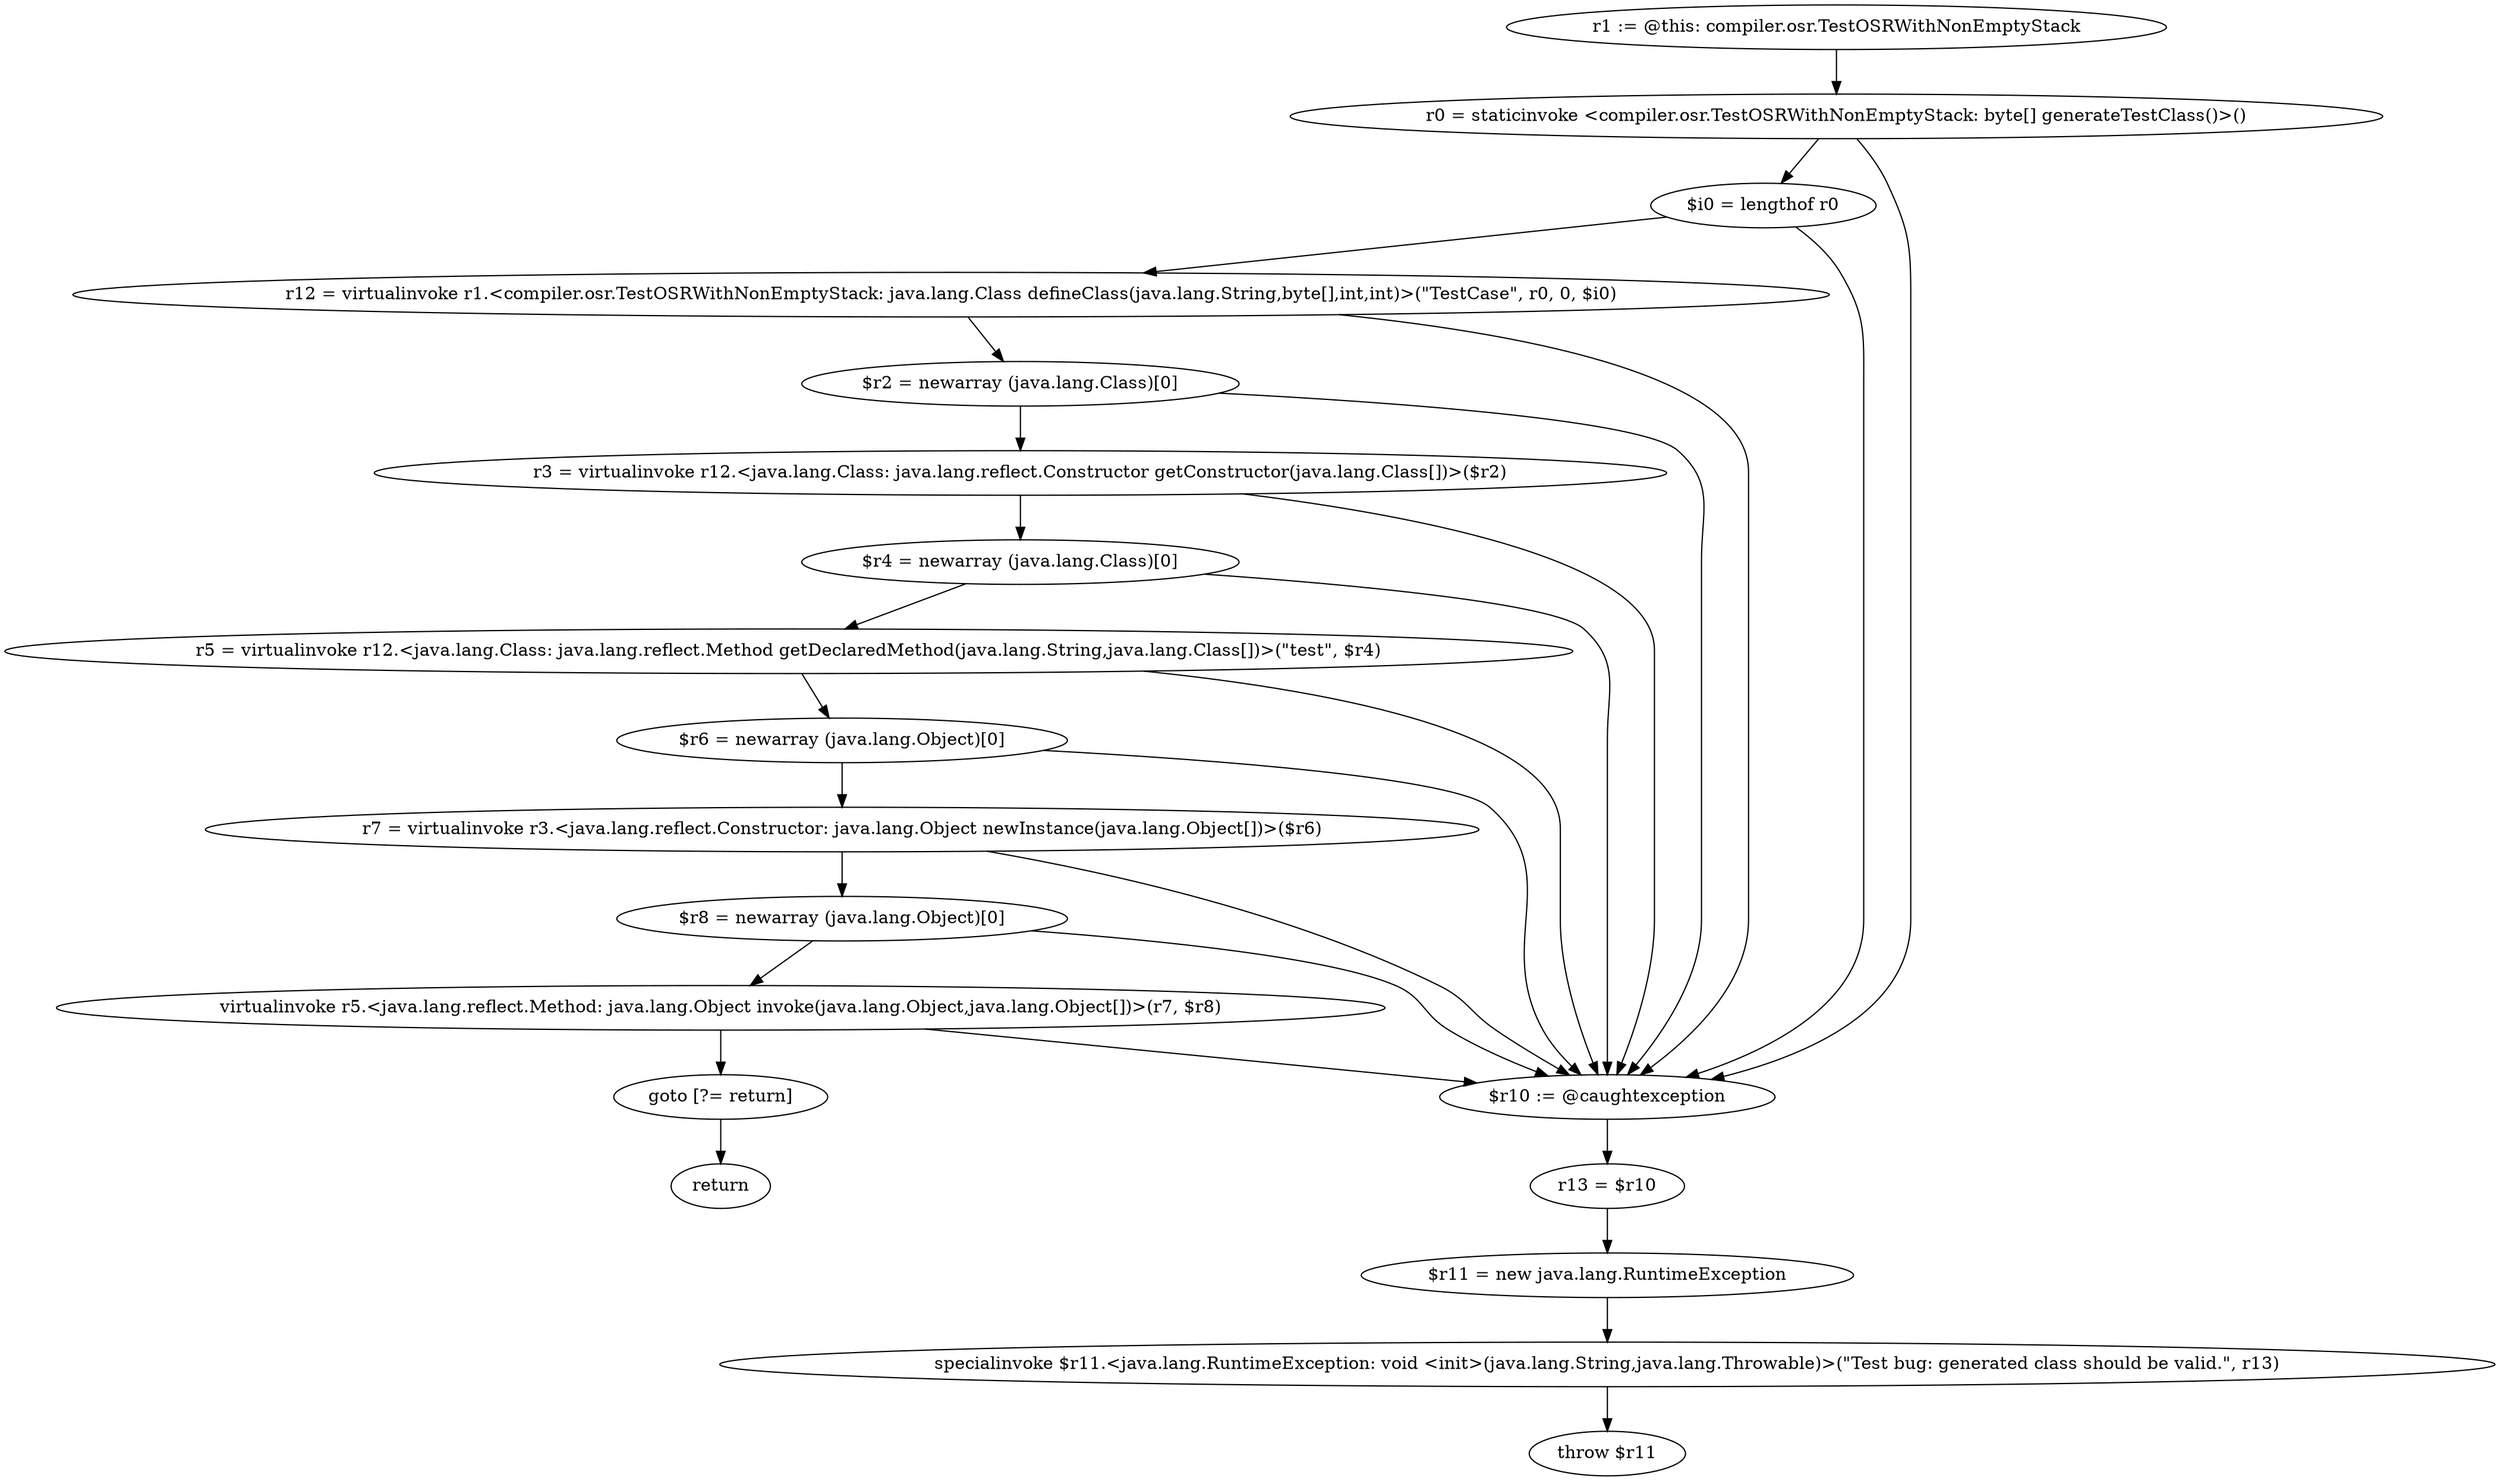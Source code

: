 digraph "unitGraph" {
    "r1 := @this: compiler.osr.TestOSRWithNonEmptyStack"
    "r0 = staticinvoke <compiler.osr.TestOSRWithNonEmptyStack: byte[] generateTestClass()>()"
    "$i0 = lengthof r0"
    "r12 = virtualinvoke r1.<compiler.osr.TestOSRWithNonEmptyStack: java.lang.Class defineClass(java.lang.String,byte[],int,int)>(\"TestCase\", r0, 0, $i0)"
    "$r2 = newarray (java.lang.Class)[0]"
    "r3 = virtualinvoke r12.<java.lang.Class: java.lang.reflect.Constructor getConstructor(java.lang.Class[])>($r2)"
    "$r4 = newarray (java.lang.Class)[0]"
    "r5 = virtualinvoke r12.<java.lang.Class: java.lang.reflect.Method getDeclaredMethod(java.lang.String,java.lang.Class[])>(\"test\", $r4)"
    "$r6 = newarray (java.lang.Object)[0]"
    "r7 = virtualinvoke r3.<java.lang.reflect.Constructor: java.lang.Object newInstance(java.lang.Object[])>($r6)"
    "$r8 = newarray (java.lang.Object)[0]"
    "virtualinvoke r5.<java.lang.reflect.Method: java.lang.Object invoke(java.lang.Object,java.lang.Object[])>(r7, $r8)"
    "goto [?= return]"
    "$r10 := @caughtexception"
    "r13 = $r10"
    "$r11 = new java.lang.RuntimeException"
    "specialinvoke $r11.<java.lang.RuntimeException: void <init>(java.lang.String,java.lang.Throwable)>(\"Test bug: generated class should be valid.\", r13)"
    "throw $r11"
    "return"
    "r1 := @this: compiler.osr.TestOSRWithNonEmptyStack"->"r0 = staticinvoke <compiler.osr.TestOSRWithNonEmptyStack: byte[] generateTestClass()>()";
    "r0 = staticinvoke <compiler.osr.TestOSRWithNonEmptyStack: byte[] generateTestClass()>()"->"$i0 = lengthof r0";
    "r0 = staticinvoke <compiler.osr.TestOSRWithNonEmptyStack: byte[] generateTestClass()>()"->"$r10 := @caughtexception";
    "$i0 = lengthof r0"->"r12 = virtualinvoke r1.<compiler.osr.TestOSRWithNonEmptyStack: java.lang.Class defineClass(java.lang.String,byte[],int,int)>(\"TestCase\", r0, 0, $i0)";
    "$i0 = lengthof r0"->"$r10 := @caughtexception";
    "r12 = virtualinvoke r1.<compiler.osr.TestOSRWithNonEmptyStack: java.lang.Class defineClass(java.lang.String,byte[],int,int)>(\"TestCase\", r0, 0, $i0)"->"$r2 = newarray (java.lang.Class)[0]";
    "r12 = virtualinvoke r1.<compiler.osr.TestOSRWithNonEmptyStack: java.lang.Class defineClass(java.lang.String,byte[],int,int)>(\"TestCase\", r0, 0, $i0)"->"$r10 := @caughtexception";
    "$r2 = newarray (java.lang.Class)[0]"->"r3 = virtualinvoke r12.<java.lang.Class: java.lang.reflect.Constructor getConstructor(java.lang.Class[])>($r2)";
    "$r2 = newarray (java.lang.Class)[0]"->"$r10 := @caughtexception";
    "r3 = virtualinvoke r12.<java.lang.Class: java.lang.reflect.Constructor getConstructor(java.lang.Class[])>($r2)"->"$r4 = newarray (java.lang.Class)[0]";
    "r3 = virtualinvoke r12.<java.lang.Class: java.lang.reflect.Constructor getConstructor(java.lang.Class[])>($r2)"->"$r10 := @caughtexception";
    "$r4 = newarray (java.lang.Class)[0]"->"r5 = virtualinvoke r12.<java.lang.Class: java.lang.reflect.Method getDeclaredMethod(java.lang.String,java.lang.Class[])>(\"test\", $r4)";
    "$r4 = newarray (java.lang.Class)[0]"->"$r10 := @caughtexception";
    "r5 = virtualinvoke r12.<java.lang.Class: java.lang.reflect.Method getDeclaredMethod(java.lang.String,java.lang.Class[])>(\"test\", $r4)"->"$r6 = newarray (java.lang.Object)[0]";
    "r5 = virtualinvoke r12.<java.lang.Class: java.lang.reflect.Method getDeclaredMethod(java.lang.String,java.lang.Class[])>(\"test\", $r4)"->"$r10 := @caughtexception";
    "$r6 = newarray (java.lang.Object)[0]"->"r7 = virtualinvoke r3.<java.lang.reflect.Constructor: java.lang.Object newInstance(java.lang.Object[])>($r6)";
    "$r6 = newarray (java.lang.Object)[0]"->"$r10 := @caughtexception";
    "r7 = virtualinvoke r3.<java.lang.reflect.Constructor: java.lang.Object newInstance(java.lang.Object[])>($r6)"->"$r8 = newarray (java.lang.Object)[0]";
    "r7 = virtualinvoke r3.<java.lang.reflect.Constructor: java.lang.Object newInstance(java.lang.Object[])>($r6)"->"$r10 := @caughtexception";
    "$r8 = newarray (java.lang.Object)[0]"->"virtualinvoke r5.<java.lang.reflect.Method: java.lang.Object invoke(java.lang.Object,java.lang.Object[])>(r7, $r8)";
    "$r8 = newarray (java.lang.Object)[0]"->"$r10 := @caughtexception";
    "virtualinvoke r5.<java.lang.reflect.Method: java.lang.Object invoke(java.lang.Object,java.lang.Object[])>(r7, $r8)"->"goto [?= return]";
    "virtualinvoke r5.<java.lang.reflect.Method: java.lang.Object invoke(java.lang.Object,java.lang.Object[])>(r7, $r8)"->"$r10 := @caughtexception";
    "goto [?= return]"->"return";
    "$r10 := @caughtexception"->"r13 = $r10";
    "r13 = $r10"->"$r11 = new java.lang.RuntimeException";
    "$r11 = new java.lang.RuntimeException"->"specialinvoke $r11.<java.lang.RuntimeException: void <init>(java.lang.String,java.lang.Throwable)>(\"Test bug: generated class should be valid.\", r13)";
    "specialinvoke $r11.<java.lang.RuntimeException: void <init>(java.lang.String,java.lang.Throwable)>(\"Test bug: generated class should be valid.\", r13)"->"throw $r11";
}
